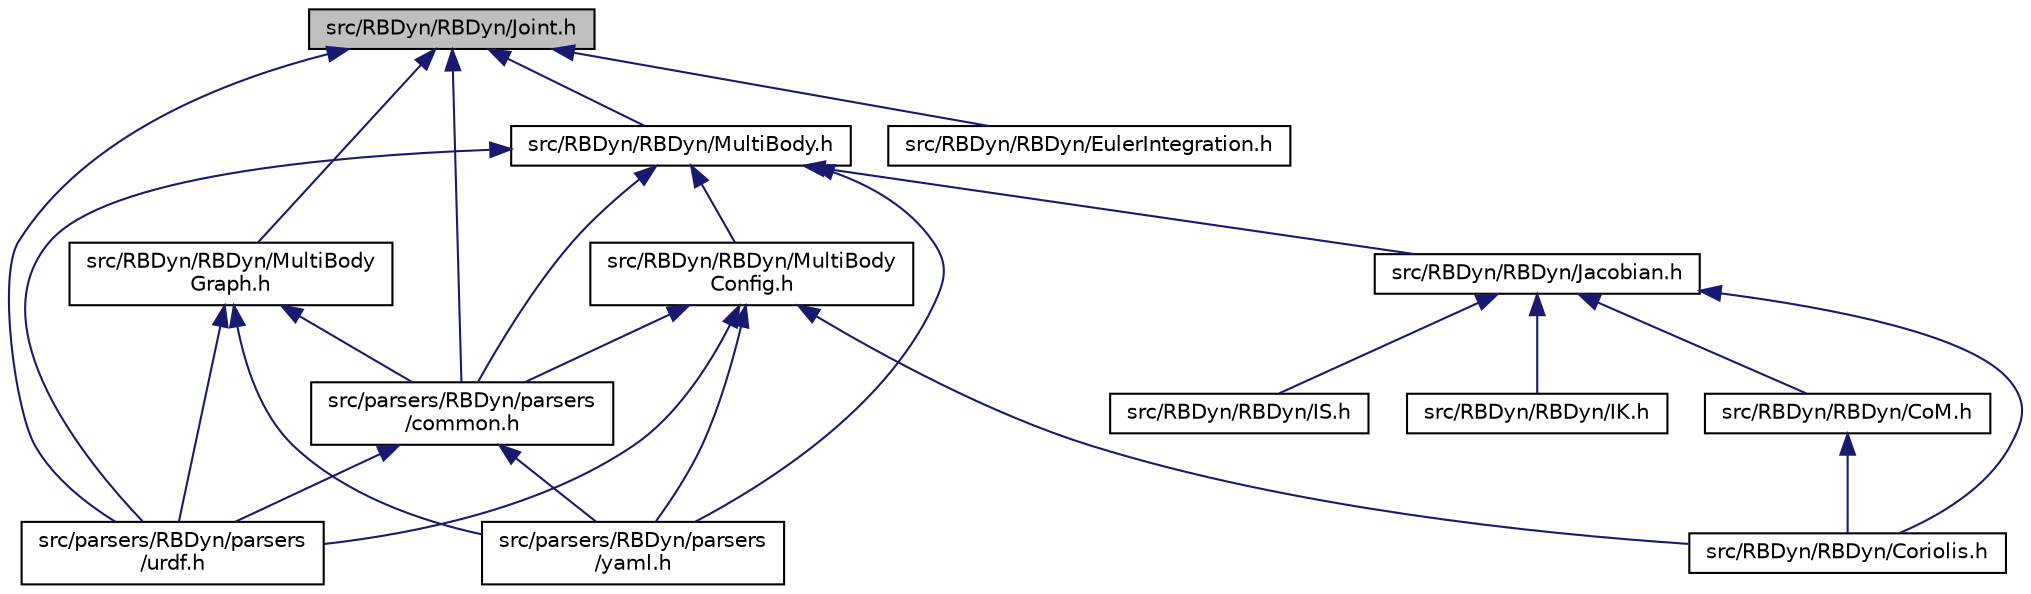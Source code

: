 digraph "src/RBDyn/RBDyn/Joint.h"
{
  edge [fontname="Helvetica",fontsize="10",labelfontname="Helvetica",labelfontsize="10"];
  node [fontname="Helvetica",fontsize="10",shape=record];
  Node7 [label="src/RBDyn/RBDyn/Joint.h",height=0.2,width=0.4,color="black", fillcolor="grey75", style="filled", fontcolor="black"];
  Node7 -> Node8 [dir="back",color="midnightblue",fontsize="10",style="solid",fontname="Helvetica"];
  Node8 [label="src/parsers/RBDyn/parsers\l/common.h",height=0.2,width=0.4,color="black", fillcolor="white", style="filled",URL="$common_8h.html"];
  Node8 -> Node9 [dir="back",color="midnightblue",fontsize="10",style="solid",fontname="Helvetica"];
  Node9 [label="src/parsers/RBDyn/parsers\l/urdf.h",height=0.2,width=0.4,color="black", fillcolor="white", style="filled",URL="$urdf_8h.html"];
  Node8 -> Node10 [dir="back",color="midnightblue",fontsize="10",style="solid",fontname="Helvetica"];
  Node10 [label="src/parsers/RBDyn/parsers\l/yaml.h",height=0.2,width=0.4,color="black", fillcolor="white", style="filled",URL="$yaml_8h.html"];
  Node7 -> Node9 [dir="back",color="midnightblue",fontsize="10",style="solid",fontname="Helvetica"];
  Node7 -> Node11 [dir="back",color="midnightblue",fontsize="10",style="solid",fontname="Helvetica"];
  Node11 [label="src/RBDyn/RBDyn/MultiBody.h",height=0.2,width=0.4,color="black", fillcolor="white", style="filled",URL="$MultiBody_8h.html"];
  Node11 -> Node8 [dir="back",color="midnightblue",fontsize="10",style="solid",fontname="Helvetica"];
  Node11 -> Node9 [dir="back",color="midnightblue",fontsize="10",style="solid",fontname="Helvetica"];
  Node11 -> Node10 [dir="back",color="midnightblue",fontsize="10",style="solid",fontname="Helvetica"];
  Node11 -> Node12 [dir="back",color="midnightblue",fontsize="10",style="solid",fontname="Helvetica"];
  Node12 [label="src/RBDyn/RBDyn/Jacobian.h",height=0.2,width=0.4,color="black", fillcolor="white", style="filled",URL="$Jacobian_8h.html"];
  Node12 -> Node13 [dir="back",color="midnightblue",fontsize="10",style="solid",fontname="Helvetica"];
  Node13 [label="src/RBDyn/RBDyn/CoM.h",height=0.2,width=0.4,color="black", fillcolor="white", style="filled",URL="$CoM_8h.html"];
  Node13 -> Node14 [dir="back",color="midnightblue",fontsize="10",style="solid",fontname="Helvetica"];
  Node14 [label="src/RBDyn/RBDyn/Coriolis.h",height=0.2,width=0.4,color="black", fillcolor="white", style="filled",URL="$Coriolis_8h.html"];
  Node12 -> Node14 [dir="back",color="midnightblue",fontsize="10",style="solid",fontname="Helvetica"];
  Node12 -> Node15 [dir="back",color="midnightblue",fontsize="10",style="solid",fontname="Helvetica"];
  Node15 [label="src/RBDyn/RBDyn/IK.h",height=0.2,width=0.4,color="black", fillcolor="white", style="filled",URL="$IK_8h.html"];
  Node12 -> Node16 [dir="back",color="midnightblue",fontsize="10",style="solid",fontname="Helvetica"];
  Node16 [label="src/RBDyn/RBDyn/IS.h",height=0.2,width=0.4,color="black", fillcolor="white", style="filled",URL="$IS_8h.html"];
  Node11 -> Node17 [dir="back",color="midnightblue",fontsize="10",style="solid",fontname="Helvetica"];
  Node17 [label="src/RBDyn/RBDyn/MultiBody\lConfig.h",height=0.2,width=0.4,color="black", fillcolor="white", style="filled",URL="$MultiBodyConfig_8h.html"];
  Node17 -> Node8 [dir="back",color="midnightblue",fontsize="10",style="solid",fontname="Helvetica"];
  Node17 -> Node9 [dir="back",color="midnightblue",fontsize="10",style="solid",fontname="Helvetica"];
  Node17 -> Node10 [dir="back",color="midnightblue",fontsize="10",style="solid",fontname="Helvetica"];
  Node17 -> Node14 [dir="back",color="midnightblue",fontsize="10",style="solid",fontname="Helvetica"];
  Node7 -> Node18 [dir="back",color="midnightblue",fontsize="10",style="solid",fontname="Helvetica"];
  Node18 [label="src/RBDyn/RBDyn/EulerIntegration.h",height=0.2,width=0.4,color="black", fillcolor="white", style="filled",URL="$EulerIntegration_8h.html"];
  Node7 -> Node19 [dir="back",color="midnightblue",fontsize="10",style="solid",fontname="Helvetica"];
  Node19 [label="src/RBDyn/RBDyn/MultiBody\lGraph.h",height=0.2,width=0.4,color="black", fillcolor="white", style="filled",URL="$MultiBodyGraph_8h.html"];
  Node19 -> Node8 [dir="back",color="midnightblue",fontsize="10",style="solid",fontname="Helvetica"];
  Node19 -> Node9 [dir="back",color="midnightblue",fontsize="10",style="solid",fontname="Helvetica"];
  Node19 -> Node10 [dir="back",color="midnightblue",fontsize="10",style="solid",fontname="Helvetica"];
}

